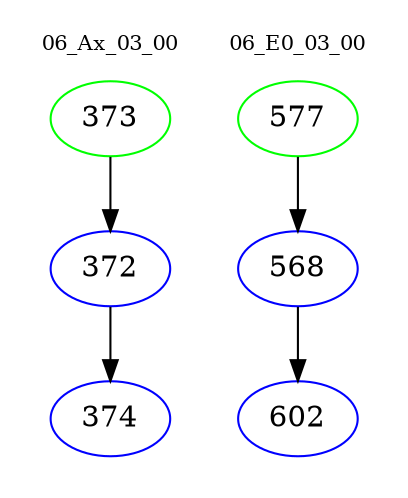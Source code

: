 digraph{
subgraph cluster_0 {
color = white
label = "06_Ax_03_00";
fontsize=10;
T0_373 [label="373", color="green"]
T0_373 -> T0_372 [color="black"]
T0_372 [label="372", color="blue"]
T0_372 -> T0_374 [color="black"]
T0_374 [label="374", color="blue"]
}
subgraph cluster_1 {
color = white
label = "06_E0_03_00";
fontsize=10;
T1_577 [label="577", color="green"]
T1_577 -> T1_568 [color="black"]
T1_568 [label="568", color="blue"]
T1_568 -> T1_602 [color="black"]
T1_602 [label="602", color="blue"]
}
}
